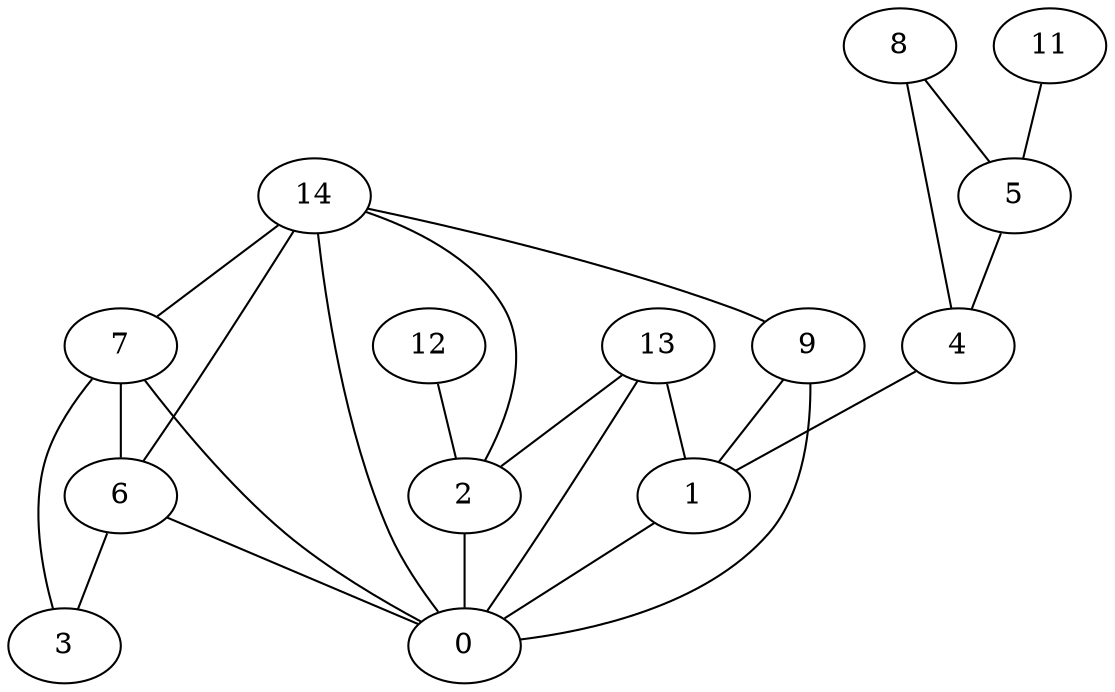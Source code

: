 digraph "sensornet-topology" {
label = "";
rankdir="BT";"0"->"1" [arrowhead = "both"] 
"0"->"2" [arrowhead = "both"] 
"0"->"6" [arrowhead = "both"] 
"0"->"7" [arrowhead = "both"] 
"0"->"9" [arrowhead = "both"] 
"0"->"13" [arrowhead = "both"] 
"0"->"14" [arrowhead = "both"] 
"1"->"4" [arrowhead = "both"] 
"1"->"9" [arrowhead = "both"] 
"1"->"13" [arrowhead = "both"] 
"2"->"12" [arrowhead = "both"] 
"2"->"13" [arrowhead = "both"] 
"2"->"14" [arrowhead = "both"] 
"3"->"6" [arrowhead = "both"] 
"3"->"7" [arrowhead = "both"] 
"4"->"5" [arrowhead = "both"] 
"4"->"8" [arrowhead = "both"] 
"5"->"8" [arrowhead = "both"] 
"5"->"11" [arrowhead = "both"] 
"6"->"7" [arrowhead = "both"] 
"6"->"14" [arrowhead = "both"] 
"7"->"14" [arrowhead = "both"] 
"9"->"14" [arrowhead = "both"] 
}